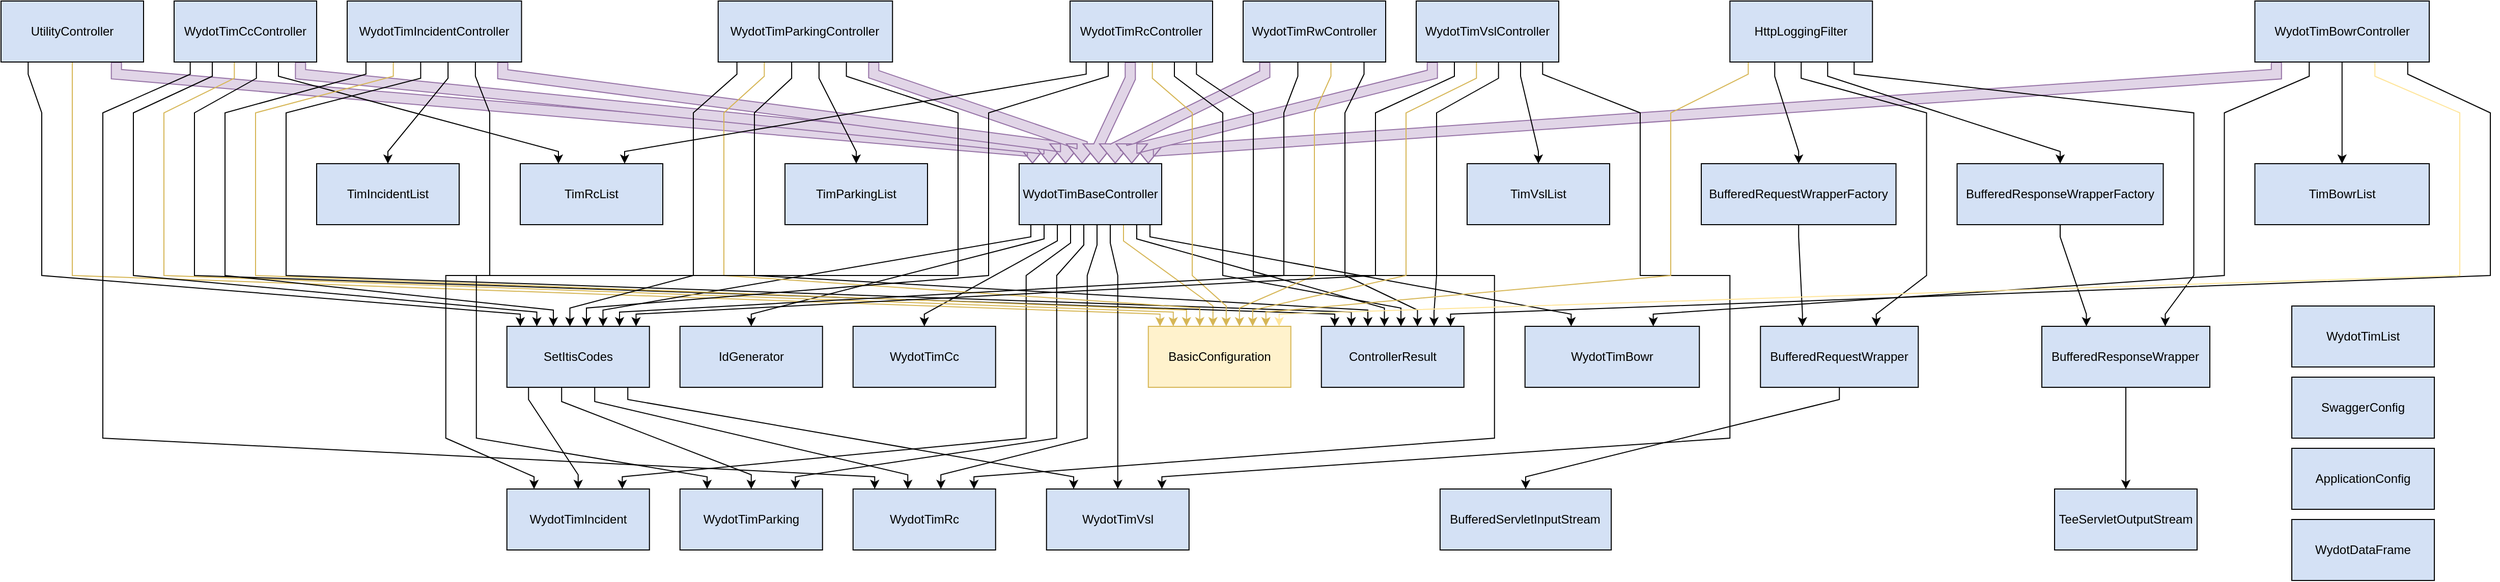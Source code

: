 <mxfile version="24.2.5" type="device">
  <diagram id="C5RBs43oDa-KdzZeNtuy" name="Page-1">
    <mxGraphModel dx="2790" dy="1407" grid="1" gridSize="10" guides="1" tooltips="1" connect="1" arrows="1" fold="1" page="1" pageScale="1" pageWidth="827" pageHeight="1169" math="0" shadow="0">
      <root>
        <mxCell id="WIyWlLk6GJQsqaUBKTNV-0" />
        <mxCell id="WIyWlLk6GJQsqaUBKTNV-1" parent="WIyWlLk6GJQsqaUBKTNV-0" />
        <mxCell id="Qz7dubxmuP8Mt73DrNYx-10" style="edgeStyle=orthogonalEdgeStyle;rounded=0;orthogonalLoop=1;jettySize=auto;html=1;shape=flexArrow;noEdgeStyle=1;orthogonal=1;fillColor=#e1d5e7;strokeColor=#9673a6;" edge="1" parent="WIyWlLk6GJQsqaUBKTNV-1" source="Qz7dubxmuP8Mt73DrNYx-0" target="C0KYWf5MFjcVJt7XxlhM-3">
          <mxGeometry relative="1" as="geometry">
            <Array as="points">
              <mxPoint x="2994.875" y="72" />
              <mxPoint x="1886.875" y="148" />
            </Array>
            <mxPoint x="1376" y="70" as="sourcePoint" />
            <mxPoint x="1081" y="170" as="targetPoint" />
          </mxGeometry>
        </mxCell>
        <mxCell id="C0KYWf5MFjcVJt7XxlhM-91" style="edgeStyle=orthogonalEdgeStyle;rounded=0;orthogonalLoop=1;jettySize=auto;html=1;shape=flexArrow;noEdgeStyle=1;orthogonal=1;fillColor=#e1d5e7;strokeColor=#9673a6;" parent="WIyWlLk6GJQsqaUBKTNV-1" source="C0KYWf5MFjcVJt7XxlhM-1" target="C0KYWf5MFjcVJt7XxlhM-3" edge="1">
          <mxGeometry relative="1" as="geometry">
            <Array as="points">
              <mxPoint x="873.333" y="72" />
              <mxPoint x="1773.125" y="148" />
            </Array>
          </mxGeometry>
        </mxCell>
        <mxCell id="C0KYWf5MFjcVJt7XxlhM-90" style="edgeStyle=orthogonalEdgeStyle;rounded=0;orthogonalLoop=1;jettySize=auto;html=1;shape=flexArrow;noEdgeStyle=1;orthogonal=1;fillColor=#e1d5e7;strokeColor=#9673a6;" parent="WIyWlLk6GJQsqaUBKTNV-1" source="C0KYWf5MFjcVJt7XxlhM-4" target="C0KYWf5MFjcVJt7XxlhM-3" edge="1">
          <mxGeometry relative="1" as="geometry">
            <Array as="points">
              <mxPoint x="1054.167" y="72" />
              <mxPoint x="1789.375" y="146" />
            </Array>
          </mxGeometry>
        </mxCell>
        <mxCell id="C0KYWf5MFjcVJt7XxlhM-88" style="edgeStyle=orthogonalEdgeStyle;rounded=0;orthogonalLoop=1;jettySize=auto;html=1;shape=flexArrow;noEdgeStyle=1;orthogonal=1;fillColor=#e1d5e7;strokeColor=#9673a6;" parent="WIyWlLk6GJQsqaUBKTNV-1" source="C0KYWf5MFjcVJt7XxlhM-5" target="C0KYWf5MFjcVJt7XxlhM-3" edge="1">
          <mxGeometry relative="1" as="geometry">
            <Array as="points">
              <mxPoint x="1252.812" y="72" />
              <mxPoint x="1805.625" y="144" />
            </Array>
          </mxGeometry>
        </mxCell>
        <mxCell id="C0KYWf5MFjcVJt7XxlhM-94" style="edgeStyle=orthogonalEdgeStyle;rounded=0;orthogonalLoop=1;jettySize=auto;html=1;shape=flexArrow;noEdgeStyle=1;orthogonal=1;fillColor=#e1d5e7;strokeColor=#9673a6;" parent="WIyWlLk6GJQsqaUBKTNV-1" source="C0KYWf5MFjcVJt7XxlhM-7" target="C0KYWf5MFjcVJt7XxlhM-3" edge="1">
          <mxGeometry relative="1" as="geometry">
            <Array as="points">
              <mxPoint x="1617.188" y="72" />
              <mxPoint x="1821.875" y="142" />
            </Array>
          </mxGeometry>
        </mxCell>
        <mxCell id="C0KYWf5MFjcVJt7XxlhM-93" style="edgeStyle=orthogonalEdgeStyle;rounded=0;orthogonalLoop=1;jettySize=auto;html=1;shape=flexArrow;noEdgeStyle=1;orthogonal=1;fillColor=#e1d5e7;strokeColor=#9673a6;" parent="WIyWlLk6GJQsqaUBKTNV-1" source="C0KYWf5MFjcVJt7XxlhM-8" target="C0KYWf5MFjcVJt7XxlhM-3" edge="1">
          <mxGeometry relative="1" as="geometry">
            <Array as="points">
              <mxPoint x="1869.167" y="76" />
              <mxPoint x="1838.125" y="142" />
            </Array>
          </mxGeometry>
        </mxCell>
        <mxCell id="C0KYWf5MFjcVJt7XxlhM-92" style="edgeStyle=orthogonalEdgeStyle;rounded=0;orthogonalLoop=1;jettySize=auto;html=1;shape=flexArrow;noEdgeStyle=1;orthogonal=1;fillColor=#e1d5e7;strokeColor=#9673a6;" parent="WIyWlLk6GJQsqaUBKTNV-1" source="C0KYWf5MFjcVJt7XxlhM-9" target="C0KYWf5MFjcVJt7XxlhM-3" edge="1">
          <mxGeometry relative="1" as="geometry">
            <Array as="points">
              <mxPoint x="2001.25" y="72" />
              <mxPoint x="1854.375" y="144" />
            </Array>
          </mxGeometry>
        </mxCell>
        <mxCell id="C0KYWf5MFjcVJt7XxlhM-95" style="edgeStyle=orthogonalEdgeStyle;rounded=0;orthogonalLoop=1;jettySize=auto;html=1;shape=flexArrow;noEdgeStyle=1;orthogonal=1;fillColor=#e1d5e7;strokeColor=#9673a6;" parent="WIyWlLk6GJQsqaUBKTNV-1" source="C0KYWf5MFjcVJt7XxlhM-10" target="C0KYWf5MFjcVJt7XxlhM-3" edge="1">
          <mxGeometry relative="1" as="geometry">
            <Array as="points">
              <mxPoint x="2165.833" y="72" />
              <mxPoint x="1870.625" y="146" />
            </Array>
          </mxGeometry>
        </mxCell>
        <mxCell id="avPxuaekG5Cl0MjWcBpi-0" value="BasicConfiguration" style="rounded=0;whiteSpace=wrap;html=1;fillColor=#fff2cc;container=0;strokeColor=#d6b656;" parent="WIyWlLk6GJQsqaUBKTNV-1" vertex="1">
          <mxGeometry x="1886.875" y="320" width="140" height="60" as="geometry" />
        </mxCell>
        <mxCell id="C0KYWf5MFjcVJt7XxlhM-0" value="SwaggerConfig" style="rounded=0;whiteSpace=wrap;html=1;fillColor=#D4E1F5;container=0;" parent="WIyWlLk6GJQsqaUBKTNV-1" vertex="1">
          <mxGeometry x="3010" y="370" width="140" height="60" as="geometry" />
        </mxCell>
        <mxCell id="C0KYWf5MFjcVJt7XxlhM-38" style="edgeStyle=orthogonalEdgeStyle;rounded=0;orthogonalLoop=1;jettySize=auto;html=1;noEdgeStyle=1;orthogonal=1;fillColor=#fff2cc;strokeColor=#d6b656;" parent="WIyWlLk6GJQsqaUBKTNV-1" source="C0KYWf5MFjcVJt7XxlhM-1" target="avPxuaekG5Cl0MjWcBpi-0" edge="1">
          <mxGeometry relative="1" as="geometry">
            <Array as="points">
              <mxPoint x="830" y="74" />
              <mxPoint x="830" y="110" />
              <mxPoint x="830" y="270" />
              <mxPoint x="1898.375" y="308" />
            </Array>
          </mxGeometry>
        </mxCell>
        <mxCell id="C0KYWf5MFjcVJt7XxlhM-39" style="edgeStyle=orthogonalEdgeStyle;rounded=0;orthogonalLoop=1;jettySize=auto;html=1;noEdgeStyle=1;orthogonal=1;" parent="WIyWlLk6GJQsqaUBKTNV-1" source="C0KYWf5MFjcVJt7XxlhM-1" target="C0KYWf5MFjcVJt7XxlhM-19" edge="1">
          <mxGeometry relative="1" as="geometry">
            <Array as="points">
              <mxPoint x="786.667" y="72" />
              <mxPoint x="800" y="110" />
              <mxPoint x="800" y="270" />
              <mxPoint x="1270" y="308" />
            </Array>
          </mxGeometry>
        </mxCell>
        <mxCell id="C0KYWf5MFjcVJt7XxlhM-1" value="UtilityController" style="rounded=0;whiteSpace=wrap;html=1;fillColor=#D4E1F5;container=0;" parent="WIyWlLk6GJQsqaUBKTNV-1" vertex="1">
          <mxGeometry x="760" width="140" height="60" as="geometry" />
        </mxCell>
        <mxCell id="C0KYWf5MFjcVJt7XxlhM-40" style="edgeStyle=orthogonalEdgeStyle;rounded=0;orthogonalLoop=1;jettySize=auto;html=1;noEdgeStyle=1;orthogonal=1;fillColor=#fff2cc;strokeColor=#d6b656;" parent="WIyWlLk6GJQsqaUBKTNV-1" source="C0KYWf5MFjcVJt7XxlhM-3" target="avPxuaekG5Cl0MjWcBpi-0" edge="1">
          <mxGeometry relative="1" as="geometry">
            <Array as="points">
              <mxPoint x="1862.5" y="236" />
              <mxPoint x="1950.375" y="300" />
            </Array>
          </mxGeometry>
        </mxCell>
        <mxCell id="C0KYWf5MFjcVJt7XxlhM-41" style="edgeStyle=orthogonalEdgeStyle;rounded=0;orthogonalLoop=1;jettySize=auto;html=1;noEdgeStyle=1;orthogonal=1;" parent="WIyWlLk6GJQsqaUBKTNV-1" source="C0KYWf5MFjcVJt7XxlhM-3" target="C0KYWf5MFjcVJt7XxlhM-19" edge="1">
          <mxGeometry relative="1" as="geometry">
            <Array as="points">
              <mxPoint x="1771.5" y="232" />
              <mxPoint x="1351.25" y="304" />
            </Array>
          </mxGeometry>
        </mxCell>
        <mxCell id="C0KYWf5MFjcVJt7XxlhM-42" style="edgeStyle=orthogonalEdgeStyle;rounded=0;orthogonalLoop=1;jettySize=auto;html=1;noEdgeStyle=1;orthogonal=1;" parent="WIyWlLk6GJQsqaUBKTNV-1" source="C0KYWf5MFjcVJt7XxlhM-3" target="C0KYWf5MFjcVJt7XxlhM-23" edge="1">
          <mxGeometry relative="1" as="geometry">
            <Array as="points">
              <mxPoint x="1875.5" y="234" />
              <mxPoint x="2118.75" y="302" />
            </Array>
          </mxGeometry>
        </mxCell>
        <mxCell id="C0KYWf5MFjcVJt7XxlhM-43" style="edgeStyle=orthogonalEdgeStyle;rounded=0;orthogonalLoop=1;jettySize=auto;html=1;noEdgeStyle=1;orthogonal=1;" parent="WIyWlLk6GJQsqaUBKTNV-1" source="C0KYWf5MFjcVJt7XxlhM-3" target="C0KYWf5MFjcVJt7XxlhM-24" edge="1">
          <mxGeometry relative="1" as="geometry">
            <Array as="points">
              <mxPoint x="1784.5" y="234" />
              <mxPoint x="1496.875" y="308" />
            </Array>
          </mxGeometry>
        </mxCell>
        <mxCell id="C0KYWf5MFjcVJt7XxlhM-44" style="edgeStyle=orthogonalEdgeStyle;rounded=0;orthogonalLoop=1;jettySize=auto;html=1;noEdgeStyle=1;orthogonal=1;" parent="WIyWlLk6GJQsqaUBKTNV-1" source="C0KYWf5MFjcVJt7XxlhM-3" target="C0KYWf5MFjcVJt7XxlhM-31" edge="1">
          <mxGeometry relative="1" as="geometry">
            <Array as="points">
              <mxPoint x="1797.5" y="236" />
              <mxPoint x="1666.875" y="308" />
            </Array>
          </mxGeometry>
        </mxCell>
        <mxCell id="C0KYWf5MFjcVJt7XxlhM-45" style="edgeStyle=orthogonalEdgeStyle;rounded=0;orthogonalLoop=1;jettySize=auto;html=1;noEdgeStyle=1;orthogonal=1;" parent="WIyWlLk6GJQsqaUBKTNV-1" source="C0KYWf5MFjcVJt7XxlhM-3" target="C0KYWf5MFjcVJt7XxlhM-32" edge="1">
          <mxGeometry relative="1" as="geometry">
            <Array as="points">
              <mxPoint x="1810.5" y="238" />
              <mxPoint x="1766.875" y="270" />
              <mxPoint x="1766.875" y="430" />
              <mxPoint x="1370.208" y="468" />
            </Array>
          </mxGeometry>
        </mxCell>
        <mxCell id="C0KYWf5MFjcVJt7XxlhM-46" style="edgeStyle=orthogonalEdgeStyle;rounded=0;orthogonalLoop=1;jettySize=auto;html=1;noEdgeStyle=1;orthogonal=1;" parent="WIyWlLk6GJQsqaUBKTNV-1" source="C0KYWf5MFjcVJt7XxlhM-3" target="C0KYWf5MFjcVJt7XxlhM-34" edge="1">
          <mxGeometry relative="1" as="geometry">
            <Array as="points">
              <mxPoint x="1823.5" y="240" />
              <mxPoint x="1796.875" y="270" />
              <mxPoint x="1796.875" y="430" />
              <mxPoint x="1540.208" y="468" />
            </Array>
          </mxGeometry>
        </mxCell>
        <mxCell id="C0KYWf5MFjcVJt7XxlhM-47" style="edgeStyle=orthogonalEdgeStyle;rounded=0;orthogonalLoop=1;jettySize=auto;html=1;noEdgeStyle=1;orthogonal=1;" parent="WIyWlLk6GJQsqaUBKTNV-1" source="C0KYWf5MFjcVJt7XxlhM-3" target="C0KYWf5MFjcVJt7XxlhM-35" edge="1">
          <mxGeometry relative="1" as="geometry">
            <Array as="points">
              <mxPoint x="1836.5" y="240" />
              <mxPoint x="1826.875" y="270" />
              <mxPoint x="1826.875" y="430" />
              <mxPoint x="1683.125" y="466" />
            </Array>
          </mxGeometry>
        </mxCell>
        <mxCell id="C0KYWf5MFjcVJt7XxlhM-48" style="edgeStyle=orthogonalEdgeStyle;rounded=0;orthogonalLoop=1;jettySize=auto;html=1;noEdgeStyle=1;orthogonal=1;" parent="WIyWlLk6GJQsqaUBKTNV-1" source="C0KYWf5MFjcVJt7XxlhM-3" target="C0KYWf5MFjcVJt7XxlhM-36" edge="1">
          <mxGeometry relative="1" as="geometry">
            <Array as="points">
              <mxPoint x="1849.5" y="238" />
              <mxPoint x="1856.875" y="270" />
              <mxPoint x="1856.875" y="430" />
              <mxPoint x="1856.875" y="466" />
            </Array>
          </mxGeometry>
        </mxCell>
        <mxCell id="Qz7dubxmuP8Mt73DrNYx-11" style="edgeStyle=orthogonalEdgeStyle;rounded=0;orthogonalLoop=1;jettySize=auto;html=1;noEdgeStyle=1;orthogonal=1;" edge="1" parent="WIyWlLk6GJQsqaUBKTNV-1" source="C0KYWf5MFjcVJt7XxlhM-3" target="Qz7dubxmuP8Mt73DrNYx-2">
          <mxGeometry relative="1" as="geometry">
            <Array as="points">
              <mxPoint x="1888.5" y="232" />
              <mxPoint x="2302.188" y="308" />
            </Array>
          </mxGeometry>
        </mxCell>
        <mxCell id="C0KYWf5MFjcVJt7XxlhM-3" value="WydotTimBaseController" style="rounded=0;whiteSpace=wrap;html=1;fillColor=#D4E1F5;container=0;" parent="WIyWlLk6GJQsqaUBKTNV-1" vertex="1">
          <mxGeometry x="1760" y="160" width="140" height="60" as="geometry" />
        </mxCell>
        <mxCell id="C0KYWf5MFjcVJt7XxlhM-49" style="edgeStyle=orthogonalEdgeStyle;rounded=0;orthogonalLoop=1;jettySize=auto;html=1;noEdgeStyle=1;orthogonal=1;fillColor=#fff2cc;strokeColor=#d6b656;" parent="WIyWlLk6GJQsqaUBKTNV-1" source="C0KYWf5MFjcVJt7XxlhM-4" target="avPxuaekG5Cl0MjWcBpi-0" edge="1">
          <mxGeometry relative="1" as="geometry">
            <Array as="points">
              <mxPoint x="989.167" y="76" />
              <mxPoint x="920" y="110" />
              <mxPoint x="920" y="270" />
              <mxPoint x="1911.375" y="306" />
            </Array>
          </mxGeometry>
        </mxCell>
        <mxCell id="C0KYWf5MFjcVJt7XxlhM-50" style="edgeStyle=orthogonalEdgeStyle;rounded=0;orthogonalLoop=1;jettySize=auto;html=1;noEdgeStyle=1;orthogonal=1;" parent="WIyWlLk6GJQsqaUBKTNV-1" source="C0KYWf5MFjcVJt7XxlhM-4" target="C0KYWf5MFjcVJt7XxlhM-19" edge="1">
          <mxGeometry relative="1" as="geometry">
            <Array as="points">
              <mxPoint x="967.5" y="74" />
              <mxPoint x="890" y="110" />
              <mxPoint x="890" y="270" />
              <mxPoint x="1286.25" y="306" />
            </Array>
          </mxGeometry>
        </mxCell>
        <mxCell id="C0KYWf5MFjcVJt7XxlhM-51" style="edgeStyle=orthogonalEdgeStyle;rounded=0;orthogonalLoop=1;jettySize=auto;html=1;noEdgeStyle=1;orthogonal=1;" parent="WIyWlLk6GJQsqaUBKTNV-1" source="C0KYWf5MFjcVJt7XxlhM-4" target="C0KYWf5MFjcVJt7XxlhM-23" edge="1">
          <mxGeometry relative="1" as="geometry">
            <Array as="points">
              <mxPoint x="1010.833" y="76" />
              <mxPoint x="950" y="110" />
              <mxPoint x="950" y="270" />
              <mxPoint x="2070" y="308" />
            </Array>
          </mxGeometry>
        </mxCell>
        <mxCell id="C0KYWf5MFjcVJt7XxlhM-52" style="edgeStyle=orthogonalEdgeStyle;rounded=0;orthogonalLoop=1;jettySize=auto;html=1;noEdgeStyle=1;orthogonal=1;" parent="WIyWlLk6GJQsqaUBKTNV-1" source="C0KYWf5MFjcVJt7XxlhM-4" target="C0KYWf5MFjcVJt7XxlhM-28" edge="1">
          <mxGeometry relative="1" as="geometry">
            <Array as="points">
              <mxPoint x="1032.5" y="74" />
              <mxPoint x="1307.5" y="148" />
            </Array>
          </mxGeometry>
        </mxCell>
        <mxCell id="C0KYWf5MFjcVJt7XxlhM-53" style="edgeStyle=orthogonalEdgeStyle;rounded=0;orthogonalLoop=1;jettySize=auto;html=1;noEdgeStyle=1;orthogonal=1;" parent="WIyWlLk6GJQsqaUBKTNV-1" source="C0KYWf5MFjcVJt7XxlhM-4" target="C0KYWf5MFjcVJt7XxlhM-35" edge="1">
          <mxGeometry relative="1" as="geometry">
            <Array as="points">
              <mxPoint x="945.833" y="72" />
              <mxPoint x="860" y="110" />
              <mxPoint x="860" y="270" />
              <mxPoint x="860" y="270" />
              <mxPoint x="860" y="430" />
              <mxPoint x="1618.125" y="468" />
            </Array>
          </mxGeometry>
        </mxCell>
        <mxCell id="C0KYWf5MFjcVJt7XxlhM-4" value="WydotTimCcController" style="rounded=0;whiteSpace=wrap;html=1;fillColor=#D4E1F5;container=0;" parent="WIyWlLk6GJQsqaUBKTNV-1" vertex="1">
          <mxGeometry x="930" width="140" height="60" as="geometry" />
        </mxCell>
        <mxCell id="C0KYWf5MFjcVJt7XxlhM-54" style="edgeStyle=orthogonalEdgeStyle;rounded=0;orthogonalLoop=1;jettySize=auto;html=1;noEdgeStyle=1;orthogonal=1;fillColor=#fff2cc;strokeColor=#d6b656;" parent="WIyWlLk6GJQsqaUBKTNV-1" source="C0KYWf5MFjcVJt7XxlhM-5" target="avPxuaekG5Cl0MjWcBpi-0" edge="1">
          <mxGeometry relative="1" as="geometry">
            <Array as="points">
              <mxPoint x="1145.312" y="74" />
              <mxPoint x="1010" y="110" />
              <mxPoint x="1010" y="270" />
              <mxPoint x="1924.375" y="304" />
            </Array>
          </mxGeometry>
        </mxCell>
        <mxCell id="C0KYWf5MFjcVJt7XxlhM-55" style="edgeStyle=orthogonalEdgeStyle;rounded=0;orthogonalLoop=1;jettySize=auto;html=1;noEdgeStyle=1;orthogonal=1;" parent="WIyWlLk6GJQsqaUBKTNV-1" source="C0KYWf5MFjcVJt7XxlhM-5" target="C0KYWf5MFjcVJt7XxlhM-19" edge="1">
          <mxGeometry relative="1" as="geometry">
            <Array as="points">
              <mxPoint x="1118.438" y="72" />
              <mxPoint x="980" y="110" />
              <mxPoint x="980" y="270" />
              <mxPoint x="1302.5" y="304" />
            </Array>
          </mxGeometry>
        </mxCell>
        <mxCell id="C0KYWf5MFjcVJt7XxlhM-56" style="edgeStyle=orthogonalEdgeStyle;rounded=0;orthogonalLoop=1;jettySize=auto;html=1;noEdgeStyle=1;orthogonal=1;" parent="WIyWlLk6GJQsqaUBKTNV-1" source="C0KYWf5MFjcVJt7XxlhM-5" target="C0KYWf5MFjcVJt7XxlhM-23" edge="1">
          <mxGeometry relative="1" as="geometry">
            <Array as="points">
              <mxPoint x="1172.188" y="76" />
              <mxPoint x="1040" y="110" />
              <mxPoint x="1040" y="270" />
              <mxPoint x="2086.25" y="306" />
            </Array>
          </mxGeometry>
        </mxCell>
        <mxCell id="C0KYWf5MFjcVJt7XxlhM-57" style="edgeStyle=orthogonalEdgeStyle;rounded=0;orthogonalLoop=1;jettySize=auto;html=1;noEdgeStyle=1;orthogonal=1;" parent="WIyWlLk6GJQsqaUBKTNV-1" source="C0KYWf5MFjcVJt7XxlhM-5" target="C0KYWf5MFjcVJt7XxlhM-26" edge="1">
          <mxGeometry relative="1" as="geometry">
            <Array as="points">
              <mxPoint x="1199.062" y="76" />
              <mxPoint x="1140" y="148" />
            </Array>
          </mxGeometry>
        </mxCell>
        <mxCell id="C0KYWf5MFjcVJt7XxlhM-5" value="WydotTimIncidentController" style="rounded=0;whiteSpace=wrap;html=1;fillColor=#D4E1F5;container=0;" parent="WIyWlLk6GJQsqaUBKTNV-1" vertex="1">
          <mxGeometry x="1100" width="171.25" height="60" as="geometry" />
        </mxCell>
        <mxCell id="C0KYWf5MFjcVJt7XxlhM-59" style="edgeStyle=orthogonalEdgeStyle;rounded=0;orthogonalLoop=1;jettySize=auto;html=1;noEdgeStyle=1;orthogonal=1;fillColor=#fff2cc;strokeColor=#d6b656;" parent="WIyWlLk6GJQsqaUBKTNV-1" source="C0KYWf5MFjcVJt7XxlhM-7" target="avPxuaekG5Cl0MjWcBpi-0" edge="1">
          <mxGeometry relative="1" as="geometry">
            <Array as="points">
              <mxPoint x="1509.688" y="74" />
              <mxPoint x="1470" y="110" />
              <mxPoint x="1470" y="270" />
              <mxPoint x="1937.375" y="302" />
            </Array>
          </mxGeometry>
        </mxCell>
        <mxCell id="C0KYWf5MFjcVJt7XxlhM-60" style="edgeStyle=orthogonalEdgeStyle;rounded=0;orthogonalLoop=1;jettySize=auto;html=1;noEdgeStyle=1;orthogonal=1;" parent="WIyWlLk6GJQsqaUBKTNV-1" source="C0KYWf5MFjcVJt7XxlhM-7" target="C0KYWf5MFjcVJt7XxlhM-19" edge="1">
          <mxGeometry relative="1" as="geometry">
            <Array as="points">
              <mxPoint x="1482.812" y="72" />
              <mxPoint x="1440" y="110" />
              <mxPoint x="1440" y="270" />
              <mxPoint x="1318.75" y="302" />
            </Array>
          </mxGeometry>
        </mxCell>
        <mxCell id="C0KYWf5MFjcVJt7XxlhM-61" style="edgeStyle=orthogonalEdgeStyle;rounded=0;orthogonalLoop=1;jettySize=auto;html=1;noEdgeStyle=1;orthogonal=1;" parent="WIyWlLk6GJQsqaUBKTNV-1" source="C0KYWf5MFjcVJt7XxlhM-7" target="C0KYWf5MFjcVJt7XxlhM-23" edge="1">
          <mxGeometry relative="1" as="geometry">
            <Array as="points">
              <mxPoint x="1536.562" y="76" />
              <mxPoint x="1500" y="110" />
              <mxPoint x="1500" y="270" />
              <mxPoint x="2102.5" y="304" />
            </Array>
          </mxGeometry>
        </mxCell>
        <mxCell id="C0KYWf5MFjcVJt7XxlhM-62" style="edgeStyle=orthogonalEdgeStyle;rounded=0;orthogonalLoop=1;jettySize=auto;html=1;noEdgeStyle=1;orthogonal=1;" parent="WIyWlLk6GJQsqaUBKTNV-1" source="C0KYWf5MFjcVJt7XxlhM-7" target="C0KYWf5MFjcVJt7XxlhM-27" edge="1">
          <mxGeometry relative="1" as="geometry">
            <Array as="points">
              <mxPoint x="1563.438" y="76" />
              <mxPoint x="1600" y="148" />
            </Array>
          </mxGeometry>
        </mxCell>
        <mxCell id="C0KYWf5MFjcVJt7XxlhM-63" style="edgeStyle=orthogonalEdgeStyle;rounded=0;orthogonalLoop=1;jettySize=auto;html=1;noEdgeStyle=1;orthogonal=1;" parent="WIyWlLk6GJQsqaUBKTNV-1" source="C0KYWf5MFjcVJt7XxlhM-7" target="C0KYWf5MFjcVJt7XxlhM-34" edge="1">
          <mxGeometry relative="1" as="geometry">
            <Array as="points">
              <mxPoint x="1590.312" y="74" />
              <mxPoint x="1700" y="110" />
              <mxPoint x="1700" y="270" />
              <mxPoint x="1226.875" y="270" />
              <mxPoint x="1226.875" y="430" />
              <mxPoint x="1453.542" y="468" />
            </Array>
          </mxGeometry>
        </mxCell>
        <mxCell id="C0KYWf5MFjcVJt7XxlhM-7" value="WydotTimParkingController" style="rounded=0;whiteSpace=wrap;html=1;fillColor=#D4E1F5;container=0;" parent="WIyWlLk6GJQsqaUBKTNV-1" vertex="1">
          <mxGeometry x="1464.375" width="171.25" height="60" as="geometry" />
        </mxCell>
        <mxCell id="C0KYWf5MFjcVJt7XxlhM-64" style="edgeStyle=orthogonalEdgeStyle;rounded=0;orthogonalLoop=1;jettySize=auto;html=1;noEdgeStyle=1;orthogonal=1;fillColor=#fff2cc;strokeColor=#d6b656;" parent="WIyWlLk6GJQsqaUBKTNV-1" source="C0KYWf5MFjcVJt7XxlhM-8" target="avPxuaekG5Cl0MjWcBpi-0" edge="1">
          <mxGeometry relative="1" as="geometry">
            <Array as="points">
              <mxPoint x="1890.833" y="76" />
              <mxPoint x="1930" y="110" />
              <mxPoint x="1930" y="270" />
              <mxPoint x="1963.375" y="300" />
            </Array>
          </mxGeometry>
        </mxCell>
        <mxCell id="C0KYWf5MFjcVJt7XxlhM-65" style="edgeStyle=orthogonalEdgeStyle;rounded=0;orthogonalLoop=1;jettySize=auto;html=1;noEdgeStyle=1;orthogonal=1;" parent="WIyWlLk6GJQsqaUBKTNV-1" source="C0KYWf5MFjcVJt7XxlhM-8" target="C0KYWf5MFjcVJt7XxlhM-19" edge="1">
          <mxGeometry relative="1" as="geometry">
            <Array as="points">
              <mxPoint x="1847.5" y="74" />
              <mxPoint x="1730" y="110" />
              <mxPoint x="1730" y="270" />
              <mxPoint x="1335" y="302" />
            </Array>
          </mxGeometry>
        </mxCell>
        <mxCell id="C0KYWf5MFjcVJt7XxlhM-66" style="edgeStyle=orthogonalEdgeStyle;rounded=0;orthogonalLoop=1;jettySize=auto;html=1;noEdgeStyle=1;orthogonal=1;" parent="WIyWlLk6GJQsqaUBKTNV-1" source="C0KYWf5MFjcVJt7XxlhM-8" target="C0KYWf5MFjcVJt7XxlhM-23" edge="1">
          <mxGeometry relative="1" as="geometry">
            <Array as="points">
              <mxPoint x="1912.5" y="74" />
              <mxPoint x="1960" y="110" />
              <mxPoint x="1960" y="270" />
              <mxPoint x="2135" y="302" />
            </Array>
          </mxGeometry>
        </mxCell>
        <mxCell id="C0KYWf5MFjcVJt7XxlhM-67" style="edgeStyle=orthogonalEdgeStyle;rounded=0;orthogonalLoop=1;jettySize=auto;html=1;noEdgeStyle=1;orthogonal=1;" parent="WIyWlLk6GJQsqaUBKTNV-1" source="C0KYWf5MFjcVJt7XxlhM-8" target="C0KYWf5MFjcVJt7XxlhM-28" edge="1">
          <mxGeometry relative="1" as="geometry">
            <Array as="points">
              <mxPoint x="1825.833" y="72" />
              <mxPoint x="1372.5" y="148" />
            </Array>
          </mxGeometry>
        </mxCell>
        <mxCell id="C0KYWf5MFjcVJt7XxlhM-68" style="edgeStyle=orthogonalEdgeStyle;rounded=0;orthogonalLoop=1;jettySize=auto;html=1;noEdgeStyle=1;orthogonal=1;" parent="WIyWlLk6GJQsqaUBKTNV-1" source="C0KYWf5MFjcVJt7XxlhM-8" target="C0KYWf5MFjcVJt7XxlhM-35" edge="1">
          <mxGeometry relative="1" as="geometry">
            <Array as="points">
              <mxPoint x="1934.167" y="72" />
              <mxPoint x="1990" y="110" />
              <mxPoint x="1990" y="270" />
              <mxPoint x="2226.875" y="270" />
              <mxPoint x="2226.875" y="430" />
              <mxPoint x="1715.625" y="468" />
            </Array>
          </mxGeometry>
        </mxCell>
        <mxCell id="C0KYWf5MFjcVJt7XxlhM-8" value="WydotTimRcController" style="rounded=0;whiteSpace=wrap;html=1;fillColor=#D4E1F5;container=0;" parent="WIyWlLk6GJQsqaUBKTNV-1" vertex="1">
          <mxGeometry x="1810" width="140" height="60" as="geometry" />
        </mxCell>
        <mxCell id="C0KYWf5MFjcVJt7XxlhM-69" style="edgeStyle=orthogonalEdgeStyle;rounded=0;orthogonalLoop=1;jettySize=auto;html=1;noEdgeStyle=1;orthogonal=1;fillColor=#fff2cc;strokeColor=#d6b656;" parent="WIyWlLk6GJQsqaUBKTNV-1" source="C0KYWf5MFjcVJt7XxlhM-9" target="avPxuaekG5Cl0MjWcBpi-0" edge="1">
          <mxGeometry relative="1" as="geometry">
            <Array as="points">
              <mxPoint x="2066.25" y="74" />
              <mxPoint x="2050" y="110" />
              <mxPoint x="2050" y="270" />
              <mxPoint x="1976.375" y="302" />
            </Array>
          </mxGeometry>
        </mxCell>
        <mxCell id="C0KYWf5MFjcVJt7XxlhM-70" style="edgeStyle=orthogonalEdgeStyle;rounded=0;orthogonalLoop=1;jettySize=auto;html=1;noEdgeStyle=1;orthogonal=1;" parent="WIyWlLk6GJQsqaUBKTNV-1" source="C0KYWf5MFjcVJt7XxlhM-9" target="C0KYWf5MFjcVJt7XxlhM-19" edge="1">
          <mxGeometry relative="1" as="geometry">
            <Array as="points">
              <mxPoint x="2033.75" y="74" />
              <mxPoint x="2020" y="110" />
              <mxPoint x="2020" y="270" />
              <mxPoint x="1367.5" y="306" />
            </Array>
          </mxGeometry>
        </mxCell>
        <mxCell id="C0KYWf5MFjcVJt7XxlhM-71" style="edgeStyle=orthogonalEdgeStyle;rounded=0;orthogonalLoop=1;jettySize=auto;html=1;noEdgeStyle=1;orthogonal=1;" parent="WIyWlLk6GJQsqaUBKTNV-1" source="C0KYWf5MFjcVJt7XxlhM-9" target="C0KYWf5MFjcVJt7XxlhM-23" edge="1">
          <mxGeometry relative="1" as="geometry">
            <Array as="points">
              <mxPoint x="2098.75" y="72" />
              <mxPoint x="2080" y="110" />
              <mxPoint x="2080" y="270" />
              <mxPoint x="2151.25" y="304" />
            </Array>
          </mxGeometry>
        </mxCell>
        <mxCell id="C0KYWf5MFjcVJt7XxlhM-9" value="WydotTimRwController" style="rounded=0;whiteSpace=wrap;html=1;fillColor=#D4E1F5;container=0;" parent="WIyWlLk6GJQsqaUBKTNV-1" vertex="1">
          <mxGeometry x="1980" width="140" height="60" as="geometry" />
        </mxCell>
        <mxCell id="C0KYWf5MFjcVJt7XxlhM-72" style="edgeStyle=orthogonalEdgeStyle;rounded=0;orthogonalLoop=1;jettySize=auto;html=1;noEdgeStyle=1;orthogonal=1;fillColor=#fff2cc;strokeColor=#d6b656;" parent="WIyWlLk6GJQsqaUBKTNV-1" source="C0KYWf5MFjcVJt7XxlhM-10" target="avPxuaekG5Cl0MjWcBpi-0" edge="1">
          <mxGeometry relative="1" as="geometry">
            <Array as="points">
              <mxPoint x="2209.167" y="76" />
              <mxPoint x="2140" y="110" />
              <mxPoint x="2140" y="270" />
              <mxPoint x="1989.375" y="304" />
            </Array>
          </mxGeometry>
        </mxCell>
        <mxCell id="C0KYWf5MFjcVJt7XxlhM-73" style="edgeStyle=orthogonalEdgeStyle;rounded=0;orthogonalLoop=1;jettySize=auto;html=1;noEdgeStyle=1;orthogonal=1;" parent="WIyWlLk6GJQsqaUBKTNV-1" source="C0KYWf5MFjcVJt7XxlhM-10" target="C0KYWf5MFjcVJt7XxlhM-19" edge="1">
          <mxGeometry relative="1" as="geometry">
            <Array as="points">
              <mxPoint x="2187.5" y="74" />
              <mxPoint x="2110" y="110" />
              <mxPoint x="2110" y="270" />
              <mxPoint x="1383.75" y="308" />
            </Array>
          </mxGeometry>
        </mxCell>
        <mxCell id="C0KYWf5MFjcVJt7XxlhM-74" style="edgeStyle=orthogonalEdgeStyle;rounded=0;orthogonalLoop=1;jettySize=auto;html=1;noEdgeStyle=1;orthogonal=1;" parent="WIyWlLk6GJQsqaUBKTNV-1" source="C0KYWf5MFjcVJt7XxlhM-10" target="C0KYWf5MFjcVJt7XxlhM-23" edge="1">
          <mxGeometry relative="1" as="geometry">
            <Array as="points">
              <mxPoint x="2230.833" y="76" />
              <mxPoint x="2170" y="110" />
              <mxPoint x="2170" y="270" />
              <mxPoint x="2167.5" y="306" />
            </Array>
          </mxGeometry>
        </mxCell>
        <mxCell id="C0KYWf5MFjcVJt7XxlhM-75" style="edgeStyle=orthogonalEdgeStyle;rounded=0;orthogonalLoop=1;jettySize=auto;html=1;noEdgeStyle=1;orthogonal=1;" parent="WIyWlLk6GJQsqaUBKTNV-1" source="C0KYWf5MFjcVJt7XxlhM-10" target="C0KYWf5MFjcVJt7XxlhM-29" edge="1">
          <mxGeometry relative="1" as="geometry">
            <Array as="points">
              <mxPoint x="2252.5" y="74" />
              <mxPoint x="2270" y="148" />
            </Array>
          </mxGeometry>
        </mxCell>
        <mxCell id="C0KYWf5MFjcVJt7XxlhM-76" style="edgeStyle=orthogonalEdgeStyle;rounded=0;orthogonalLoop=1;jettySize=auto;html=1;noEdgeStyle=1;orthogonal=1;" parent="WIyWlLk6GJQsqaUBKTNV-1" source="C0KYWf5MFjcVJt7XxlhM-10" target="C0KYWf5MFjcVJt7XxlhM-36" edge="1">
          <mxGeometry relative="1" as="geometry">
            <Array as="points">
              <mxPoint x="2274.167" y="72" />
              <mxPoint x="2370" y="110" />
              <mxPoint x="2370" y="270" />
              <mxPoint x="2458.125" y="270" />
              <mxPoint x="2458.125" y="430" />
              <mxPoint x="1900.208" y="468" />
            </Array>
          </mxGeometry>
        </mxCell>
        <mxCell id="C0KYWf5MFjcVJt7XxlhM-10" value="WydotTimVslController" style="rounded=0;whiteSpace=wrap;html=1;fillColor=#D4E1F5;container=0;" parent="WIyWlLk6GJQsqaUBKTNV-1" vertex="1">
          <mxGeometry x="2150" width="140" height="60" as="geometry" />
        </mxCell>
        <mxCell id="C0KYWf5MFjcVJt7XxlhM-77" style="edgeStyle=orthogonalEdgeStyle;rounded=0;orthogonalLoop=1;jettySize=auto;html=1;noEdgeStyle=1;orthogonal=1;" parent="WIyWlLk6GJQsqaUBKTNV-1" source="C0KYWf5MFjcVJt7XxlhM-11" target="C0KYWf5MFjcVJt7XxlhM-20" edge="1">
          <mxGeometry relative="1" as="geometry">
            <Array as="points">
              <mxPoint x="2525.625" y="232" />
              <mxPoint x="2529.375" y="308" />
            </Array>
          </mxGeometry>
        </mxCell>
        <mxCell id="C0KYWf5MFjcVJt7XxlhM-11" value="BufferedRequestWrapperFactory" style="rounded=0;whiteSpace=wrap;html=1;fillColor=#D4E1F5;container=0;" parent="WIyWlLk6GJQsqaUBKTNV-1" vertex="1">
          <mxGeometry x="2430" y="160" width="191.25" height="60" as="geometry" />
        </mxCell>
        <mxCell id="C0KYWf5MFjcVJt7XxlhM-78" style="edgeStyle=orthogonalEdgeStyle;rounded=0;orthogonalLoop=1;jettySize=auto;html=1;noEdgeStyle=1;orthogonal=1;" parent="WIyWlLk6GJQsqaUBKTNV-1" source="C0KYWf5MFjcVJt7XxlhM-12" target="C0KYWf5MFjcVJt7XxlhM-21" edge="1">
          <mxGeometry relative="1" as="geometry">
            <Array as="points">
              <mxPoint x="2782.5" y="232" />
              <mxPoint x="2808.233" y="308" />
            </Array>
          </mxGeometry>
        </mxCell>
        <mxCell id="C0KYWf5MFjcVJt7XxlhM-12" value="BufferedResponseWrapperFactory" style="rounded=0;whiteSpace=wrap;html=1;fillColor=#D4E1F5;container=0;" parent="WIyWlLk6GJQsqaUBKTNV-1" vertex="1">
          <mxGeometry x="2681.25" y="160" width="202.5" height="60" as="geometry" />
        </mxCell>
        <mxCell id="C0KYWf5MFjcVJt7XxlhM-79" style="edgeStyle=orthogonalEdgeStyle;rounded=0;orthogonalLoop=1;jettySize=auto;html=1;noEdgeStyle=1;orthogonal=1;fillColor=#fff2cc;strokeColor=#d6b656;" parent="WIyWlLk6GJQsqaUBKTNV-1" source="C0KYWf5MFjcVJt7XxlhM-18" target="avPxuaekG5Cl0MjWcBpi-0" edge="1">
          <mxGeometry relative="1" as="geometry">
            <Array as="points">
              <mxPoint x="2476.125" y="72" />
              <mxPoint x="2400" y="110" />
              <mxPoint x="2400" y="270" />
              <mxPoint x="2002.375" y="306" />
            </Array>
          </mxGeometry>
        </mxCell>
        <mxCell id="C0KYWf5MFjcVJt7XxlhM-80" style="edgeStyle=orthogonalEdgeStyle;rounded=0;orthogonalLoop=1;jettySize=auto;html=1;noEdgeStyle=1;orthogonal=1;" parent="WIyWlLk6GJQsqaUBKTNV-1" source="C0KYWf5MFjcVJt7XxlhM-18" target="C0KYWf5MFjcVJt7XxlhM-20" edge="1">
          <mxGeometry relative="1" as="geometry">
            <Array as="points">
              <mxPoint x="2528.125" y="76" />
              <mxPoint x="2651.25" y="110" />
              <mxPoint x="2651.25" y="270" />
              <mxPoint x="2601.875" y="308" />
            </Array>
          </mxGeometry>
        </mxCell>
        <mxCell id="C0KYWf5MFjcVJt7XxlhM-81" style="edgeStyle=orthogonalEdgeStyle;rounded=0;orthogonalLoop=1;jettySize=auto;html=1;noEdgeStyle=1;orthogonal=1;" parent="WIyWlLk6GJQsqaUBKTNV-1" source="C0KYWf5MFjcVJt7XxlhM-18" target="C0KYWf5MFjcVJt7XxlhM-21" edge="1">
          <mxGeometry relative="1" as="geometry">
            <Array as="points">
              <mxPoint x="2580.125" y="72" />
              <mxPoint x="2913.75" y="110" />
              <mxPoint x="2913.75" y="270" />
              <mxPoint x="2885.733" y="308" />
            </Array>
          </mxGeometry>
        </mxCell>
        <mxCell id="C0KYWf5MFjcVJt7XxlhM-98" style="edgeStyle=orthogonalEdgeStyle;rounded=0;orthogonalLoop=1;jettySize=auto;html=1;noEdgeStyle=1;orthogonal=1;" parent="WIyWlLk6GJQsqaUBKTNV-1" source="C0KYWf5MFjcVJt7XxlhM-18" target="C0KYWf5MFjcVJt7XxlhM-11" edge="1">
          <mxGeometry relative="1" as="geometry">
            <Array as="points">
              <mxPoint x="2502.125" y="74" />
              <mxPoint x="2525.625" y="148" />
            </Array>
          </mxGeometry>
        </mxCell>
        <mxCell id="C0KYWf5MFjcVJt7XxlhM-99" style="edgeStyle=orthogonalEdgeStyle;rounded=0;orthogonalLoop=1;jettySize=auto;html=1;noEdgeStyle=1;orthogonal=1;" parent="WIyWlLk6GJQsqaUBKTNV-1" source="C0KYWf5MFjcVJt7XxlhM-18" target="C0KYWf5MFjcVJt7XxlhM-12" edge="1">
          <mxGeometry relative="1" as="geometry">
            <Array as="points">
              <mxPoint x="2554.125" y="74" />
              <mxPoint x="2782.5" y="148" />
            </Array>
          </mxGeometry>
        </mxCell>
        <mxCell id="C0KYWf5MFjcVJt7XxlhM-18" value="HttpLoggingFilter" style="rounded=0;whiteSpace=wrap;html=1;fillColor=#D4E1F5;container=0;" parent="WIyWlLk6GJQsqaUBKTNV-1" vertex="1">
          <mxGeometry x="2458.125" width="140" height="60" as="geometry" />
        </mxCell>
        <mxCell id="C0KYWf5MFjcVJt7XxlhM-82" style="edgeStyle=orthogonalEdgeStyle;rounded=0;orthogonalLoop=1;jettySize=auto;html=1;noEdgeStyle=1;orthogonal=1;" parent="WIyWlLk6GJQsqaUBKTNV-1" source="C0KYWf5MFjcVJt7XxlhM-19" target="C0KYWf5MFjcVJt7XxlhM-32" edge="1">
          <mxGeometry relative="1" as="geometry">
            <Array as="points">
              <mxPoint x="1278.125" y="392" />
              <mxPoint x="1326.875" y="466" />
            </Array>
          </mxGeometry>
        </mxCell>
        <mxCell id="C0KYWf5MFjcVJt7XxlhM-83" style="edgeStyle=orthogonalEdgeStyle;rounded=0;orthogonalLoop=1;jettySize=auto;html=1;noEdgeStyle=1;orthogonal=1;" parent="WIyWlLk6GJQsqaUBKTNV-1" source="C0KYWf5MFjcVJt7XxlhM-19" target="C0KYWf5MFjcVJt7XxlhM-34" edge="1">
          <mxGeometry relative="1" as="geometry">
            <Array as="points">
              <mxPoint x="1310.625" y="394" />
              <mxPoint x="1496.875" y="466" />
            </Array>
          </mxGeometry>
        </mxCell>
        <mxCell id="C0KYWf5MFjcVJt7XxlhM-84" style="edgeStyle=orthogonalEdgeStyle;rounded=0;orthogonalLoop=1;jettySize=auto;html=1;noEdgeStyle=1;orthogonal=1;" parent="WIyWlLk6GJQsqaUBKTNV-1" source="C0KYWf5MFjcVJt7XxlhM-19" target="C0KYWf5MFjcVJt7XxlhM-35" edge="1">
          <mxGeometry relative="1" as="geometry">
            <Array as="points">
              <mxPoint x="1343.125" y="394" />
              <mxPoint x="1650.625" y="466" />
            </Array>
          </mxGeometry>
        </mxCell>
        <mxCell id="C0KYWf5MFjcVJt7XxlhM-85" style="edgeStyle=orthogonalEdgeStyle;rounded=0;orthogonalLoop=1;jettySize=auto;html=1;noEdgeStyle=1;orthogonal=1;" parent="WIyWlLk6GJQsqaUBKTNV-1" source="C0KYWf5MFjcVJt7XxlhM-19" target="C0KYWf5MFjcVJt7XxlhM-36" edge="1">
          <mxGeometry relative="1" as="geometry">
            <Array as="points">
              <mxPoint x="1375.625" y="392" />
              <mxPoint x="1813.542" y="468" />
            </Array>
          </mxGeometry>
        </mxCell>
        <mxCell id="C0KYWf5MFjcVJt7XxlhM-19" value="SetItisCodes" style="rounded=0;whiteSpace=wrap;html=1;fillColor=#D4E1F5;container=0;" parent="WIyWlLk6GJQsqaUBKTNV-1" vertex="1">
          <mxGeometry x="1256.875" y="320" width="140" height="60" as="geometry" />
        </mxCell>
        <mxCell id="C0KYWf5MFjcVJt7XxlhM-86" style="edgeStyle=orthogonalEdgeStyle;rounded=0;orthogonalLoop=1;jettySize=auto;html=1;noEdgeStyle=1;orthogonal=1;" parent="WIyWlLk6GJQsqaUBKTNV-1" source="C0KYWf5MFjcVJt7XxlhM-20" target="C0KYWf5MFjcVJt7XxlhM-22" edge="1">
          <mxGeometry relative="1" as="geometry">
            <Array as="points">
              <mxPoint x="2565.625" y="392" />
              <mxPoint x="2257.5" y="468" />
            </Array>
          </mxGeometry>
        </mxCell>
        <mxCell id="C0KYWf5MFjcVJt7XxlhM-20" value="BufferedRequestWrapper" style="rounded=0;whiteSpace=wrap;html=1;fillColor=#D4E1F5;container=0;" parent="WIyWlLk6GJQsqaUBKTNV-1" vertex="1">
          <mxGeometry x="2488.125" y="320" width="155" height="60" as="geometry" />
        </mxCell>
        <mxCell id="C0KYWf5MFjcVJt7XxlhM-87" style="edgeStyle=orthogonalEdgeStyle;rounded=0;orthogonalLoop=1;jettySize=auto;html=1;noEdgeStyle=1;orthogonal=1;" parent="WIyWlLk6GJQsqaUBKTNV-1" source="C0KYWf5MFjcVJt7XxlhM-21" target="C0KYWf5MFjcVJt7XxlhM-25" edge="1">
          <mxGeometry relative="1" as="geometry">
            <Array as="points">
              <mxPoint x="2846.983" y="392" />
              <mxPoint x="2846.983" y="468" />
            </Array>
          </mxGeometry>
        </mxCell>
        <mxCell id="C0KYWf5MFjcVJt7XxlhM-21" value="BufferedResponseWrapper" style="rounded=0;whiteSpace=wrap;html=1;fillColor=#D4E1F5;container=0;" parent="WIyWlLk6GJQsqaUBKTNV-1" vertex="1">
          <mxGeometry x="2764.483" y="320" width="165" height="60" as="geometry" />
        </mxCell>
        <mxCell id="C0KYWf5MFjcVJt7XxlhM-22" value="BufferedServletInputStream" style="rounded=0;whiteSpace=wrap;html=1;fillColor=#D4E1F5;container=0;" parent="WIyWlLk6GJQsqaUBKTNV-1" vertex="1">
          <mxGeometry x="2173.435" y="480" width="168.13" height="60" as="geometry" />
        </mxCell>
        <mxCell id="C0KYWf5MFjcVJt7XxlhM-23" value="ControllerResult" style="rounded=0;whiteSpace=wrap;html=1;fillColor=#D4E1F5;container=0;" parent="WIyWlLk6GJQsqaUBKTNV-1" vertex="1">
          <mxGeometry x="2056.875" y="320" width="140" height="60" as="geometry" />
        </mxCell>
        <mxCell id="C0KYWf5MFjcVJt7XxlhM-24" value="IdGenerator&lt;span style=&quot;color: rgba(0, 0, 0, 0); font-family: monospace; font-size: 0px; text-align: start; text-wrap: nowrap;&quot;&gt;%3CmxGraphModel%3E%3Croot%3E%3CmxCell%20id%3D%220%22%2F%3E%3CmxCell%20id%3D%221%22%20parent%3D%220%22%2F%3E%3CmxCell%20id%3D%222%22%20value%3D%22ControllerResult%22%20style%3D%22rounded%3D0%3BwhiteSpace%3Dwrap%3Bhtml%3D1%3BfillColor%3D%23D4E1F5%3Bcontainer%3D0%3B%22%20vertex%3D%221%22%20parent%3D%221%22%3E%3CmxGeometry%20x%3D%22400%22%20y%3D%22680%22%20width%3D%22140%22%20height%3D%2260%22%20as%3D%22geometry%22%2F%3E%3C%2FmxCell%3E%3C%2Froot%3E%3C%2FmxGraphModel%3E&lt;/span&gt;" style="rounded=0;whiteSpace=wrap;html=1;fillColor=#D4E1F5;container=0;" parent="WIyWlLk6GJQsqaUBKTNV-1" vertex="1">
          <mxGeometry x="1426.875" y="320" width="140" height="60" as="geometry" />
        </mxCell>
        <mxCell id="C0KYWf5MFjcVJt7XxlhM-25" value="TeeServletOutputStream" style="rounded=0;whiteSpace=wrap;html=1;fillColor=#D4E1F5;container=0;" parent="WIyWlLk6GJQsqaUBKTNV-1" vertex="1">
          <mxGeometry x="2776.983" y="480" width="140" height="60" as="geometry" />
        </mxCell>
        <mxCell id="C0KYWf5MFjcVJt7XxlhM-26" value="TimIncidentList" style="rounded=0;whiteSpace=wrap;html=1;fillColor=#D4E1F5;container=0;" parent="WIyWlLk6GJQsqaUBKTNV-1" vertex="1">
          <mxGeometry x="1070" y="160" width="140" height="60" as="geometry" />
        </mxCell>
        <mxCell id="C0KYWf5MFjcVJt7XxlhM-27" value="TimParkingList" style="rounded=0;whiteSpace=wrap;html=1;fillColor=#D4E1F5;container=0;" parent="WIyWlLk6GJQsqaUBKTNV-1" vertex="1">
          <mxGeometry x="1530" y="160" width="140" height="60" as="geometry" />
        </mxCell>
        <mxCell id="C0KYWf5MFjcVJt7XxlhM-28" value="TimRcList" style="rounded=0;whiteSpace=wrap;html=1;fillColor=#D4E1F5;container=0;" parent="WIyWlLk6GJQsqaUBKTNV-1" vertex="1">
          <mxGeometry x="1270" y="160" width="140" height="60" as="geometry" />
        </mxCell>
        <mxCell id="C0KYWf5MFjcVJt7XxlhM-29" value="TimVslList" style="rounded=0;whiteSpace=wrap;html=1;fillColor=#D4E1F5;container=0;" parent="WIyWlLk6GJQsqaUBKTNV-1" vertex="1">
          <mxGeometry x="2200" y="160" width="140" height="60" as="geometry" />
        </mxCell>
        <mxCell id="C0KYWf5MFjcVJt7XxlhM-30" value="WydotDataFrame" style="rounded=0;whiteSpace=wrap;html=1;fillColor=#D4E1F5;container=0;" parent="WIyWlLk6GJQsqaUBKTNV-1" vertex="1">
          <mxGeometry x="3010" y="510" width="140" height="60" as="geometry" />
        </mxCell>
        <mxCell id="C0KYWf5MFjcVJt7XxlhM-31" value="WydotTimCc" style="rounded=0;whiteSpace=wrap;html=1;fillColor=#D4E1F5;container=0;" parent="WIyWlLk6GJQsqaUBKTNV-1" vertex="1">
          <mxGeometry x="1596.875" y="320" width="140" height="60" as="geometry" />
        </mxCell>
        <mxCell id="C0KYWf5MFjcVJt7XxlhM-32" value="WydotTimIncident" style="rounded=0;whiteSpace=wrap;html=1;fillColor=#D4E1F5;container=0;" parent="WIyWlLk6GJQsqaUBKTNV-1" vertex="1">
          <mxGeometry x="1256.875" y="480" width="140" height="60" as="geometry" />
        </mxCell>
        <mxCell id="C0KYWf5MFjcVJt7XxlhM-33" value="WydotTimList" style="rounded=0;whiteSpace=wrap;html=1;fillColor=#D4E1F5;container=0;" parent="WIyWlLk6GJQsqaUBKTNV-1" vertex="1">
          <mxGeometry x="3010" y="300" width="140" height="60" as="geometry" />
        </mxCell>
        <mxCell id="C0KYWf5MFjcVJt7XxlhM-34" value="WydotTimParking" style="rounded=0;whiteSpace=wrap;html=1;fillColor=#D4E1F5;container=0;" parent="WIyWlLk6GJQsqaUBKTNV-1" vertex="1">
          <mxGeometry x="1426.875" y="480" width="140" height="60" as="geometry" />
        </mxCell>
        <mxCell id="C0KYWf5MFjcVJt7XxlhM-35" value="WydotTimRc" style="rounded=0;whiteSpace=wrap;html=1;fillColor=#D4E1F5;container=0;" parent="WIyWlLk6GJQsqaUBKTNV-1" vertex="1">
          <mxGeometry x="1596.875" y="480" width="140" height="60" as="geometry" />
        </mxCell>
        <mxCell id="C0KYWf5MFjcVJt7XxlhM-36" value="WydotTimVsl" style="rounded=0;whiteSpace=wrap;html=1;fillColor=#D4E1F5;container=0;" parent="WIyWlLk6GJQsqaUBKTNV-1" vertex="1">
          <mxGeometry x="1786.875" y="480" width="140" height="60" as="geometry" />
        </mxCell>
        <mxCell id="C0KYWf5MFjcVJt7XxlhM-37" value="ApplicationConfig" style="rounded=0;whiteSpace=wrap;html=1;fillColor=#D4E1F5;container=0;" parent="WIyWlLk6GJQsqaUBKTNV-1" vertex="1">
          <mxGeometry x="3010" y="440" width="140" height="60" as="geometry" />
        </mxCell>
        <mxCell id="C0KYWf5MFjcVJt7XxlhM-58" style="edgeStyle=orthogonalEdgeStyle;rounded=0;orthogonalLoop=1;jettySize=auto;html=1;noEdgeStyle=1;orthogonal=1;" parent="WIyWlLk6GJQsqaUBKTNV-1" source="C0KYWf5MFjcVJt7XxlhM-5" target="C0KYWf5MFjcVJt7XxlhM-32" edge="1">
          <mxGeometry relative="1" as="geometry">
            <Array as="points">
              <mxPoint x="1225.938" y="74" />
              <mxPoint x="1240" y="110" />
              <mxPoint x="1240" y="270" />
              <mxPoint x="1196.875" y="270" />
              <mxPoint x="1196.875" y="430" />
              <mxPoint x="1283.542" y="468" />
            </Array>
          </mxGeometry>
        </mxCell>
        <mxCell id="Qz7dubxmuP8Mt73DrNYx-4" style="edgeStyle=orthogonalEdgeStyle;rounded=0;orthogonalLoop=1;jettySize=auto;html=1;noEdgeStyle=1;orthogonal=1;" edge="1" parent="WIyWlLk6GJQsqaUBKTNV-1" source="Qz7dubxmuP8Mt73DrNYx-0" target="Qz7dubxmuP8Mt73DrNYx-2">
          <mxGeometry relative="1" as="geometry">
            <Array as="points">
              <mxPoint x="3027.125" y="74" />
              <mxPoint x="2943.75" y="110" />
              <mxPoint x="2943.75" y="270" />
              <mxPoint x="2382.812" y="308" />
            </Array>
          </mxGeometry>
        </mxCell>
        <mxCell id="Qz7dubxmuP8Mt73DrNYx-5" style="edgeStyle=orthogonalEdgeStyle;rounded=0;orthogonalLoop=1;jettySize=auto;html=1;noEdgeStyle=1;orthogonal=1;" edge="1" parent="WIyWlLk6GJQsqaUBKTNV-1" source="Qz7dubxmuP8Mt73DrNYx-0" target="Qz7dubxmuP8Mt73DrNYx-1">
          <mxGeometry relative="1" as="geometry">
            <Array as="points">
              <mxPoint x="3059.375" y="76" />
              <mxPoint x="3059.375" y="148" />
            </Array>
          </mxGeometry>
        </mxCell>
        <mxCell id="Qz7dubxmuP8Mt73DrNYx-8" style="edgeStyle=orthogonalEdgeStyle;rounded=0;orthogonalLoop=1;jettySize=auto;html=1;noEdgeStyle=1;orthogonal=1;" edge="1" parent="WIyWlLk6GJQsqaUBKTNV-1" source="Qz7dubxmuP8Mt73DrNYx-0" target="C0KYWf5MFjcVJt7XxlhM-23">
          <mxGeometry relative="1" as="geometry">
            <Array as="points">
              <mxPoint x="3123.875" y="72" />
              <mxPoint x="3205" y="110" />
              <mxPoint x="3205" y="270" />
              <mxPoint x="2183.75" y="308" />
            </Array>
          </mxGeometry>
        </mxCell>
        <mxCell id="Qz7dubxmuP8Mt73DrNYx-9" style="edgeStyle=orthogonalEdgeStyle;rounded=0;orthogonalLoop=1;jettySize=auto;html=1;noEdgeStyle=1;orthogonal=1;strokeColor=#FFE599;" edge="1" parent="WIyWlLk6GJQsqaUBKTNV-1" source="Qz7dubxmuP8Mt73DrNYx-0" target="avPxuaekG5Cl0MjWcBpi-0">
          <mxGeometry relative="1" as="geometry">
            <Array as="points">
              <mxPoint x="3091.625" y="74" />
              <mxPoint x="3175" y="110" />
              <mxPoint x="3175" y="270" />
              <mxPoint x="2015.375" y="308" />
            </Array>
          </mxGeometry>
        </mxCell>
        <mxCell id="Qz7dubxmuP8Mt73DrNYx-0" value="WydotTimBowrController" style="rounded=0;whiteSpace=wrap;html=1;fillColor=#D4E1F5;container=0;" vertex="1" parent="WIyWlLk6GJQsqaUBKTNV-1">
          <mxGeometry x="2973.75" width="171.25" height="60" as="geometry" />
        </mxCell>
        <mxCell id="Qz7dubxmuP8Mt73DrNYx-1" value="TimBowrList" style="rounded=0;whiteSpace=wrap;html=1;fillColor=#D4E1F5;container=0;" vertex="1" parent="WIyWlLk6GJQsqaUBKTNV-1">
          <mxGeometry x="2973.75" y="160" width="171.25" height="60" as="geometry" />
        </mxCell>
        <mxCell id="Qz7dubxmuP8Mt73DrNYx-2" value="WydotTimBowr" style="rounded=0;whiteSpace=wrap;html=1;fillColor=#D4E1F5;container=0;" vertex="1" parent="WIyWlLk6GJQsqaUBKTNV-1">
          <mxGeometry x="2256.875" y="320" width="171.25" height="60" as="geometry" />
        </mxCell>
      </root>
    </mxGraphModel>
  </diagram>
</mxfile>
